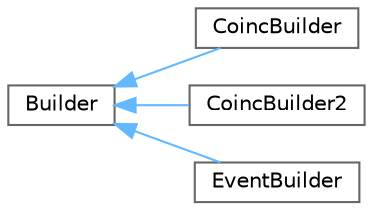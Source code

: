 digraph "Graphical Class Hierarchy"
{
 // LATEX_PDF_SIZE
  bgcolor="transparent";
  edge [fontname=Helvetica,fontsize=10,labelfontname=Helvetica,labelfontsize=10];
  node [fontname=Helvetica,fontsize=10,shape=box,height=0.2,width=0.4];
  rankdir="LR";
  Node0 [id="Node000000",label="Builder",height=0.2,width=0.4,color="grey40", fillcolor="white", style="filled",URL="$class_builder.html",tooltip="Base class of event builders (pure virtual class)"];
  Node0 -> Node1 [id="edge1_Node000000_Node000001",dir="back",color="steelblue1",style="solid",tooltip=" "];
  Node1 [id="Node000001",label="CoincBuilder",height=0.2,width=0.4,color="grey40", fillcolor="white", style="filled",URL="$class_coinc_builder.html",tooltip=" "];
  Node0 -> Node2 [id="edge2_Node000000_Node000002",dir="back",color="steelblue1",style="solid",tooltip=" "];
  Node2 [id="Node000002",label="CoincBuilder2",height=0.2,width=0.4,color="grey40", fillcolor="white", style="filled",URL="$class_coinc_builder2.html",tooltip=" "];
  Node0 -> Node3 [id="edge3_Node000000_Node000003",dir="back",color="steelblue1",style="solid",tooltip=" "];
  Node3 [id="Node000003",label="EventBuilder",height=0.2,width=0.4,color="grey40", fillcolor="white", style="filled",URL="$class_event_builder.html",tooltip=" "];
}
